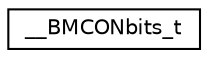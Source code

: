 digraph "Graphical Class Hierarchy"
{
  edge [fontname="Helvetica",fontsize="10",labelfontname="Helvetica",labelfontsize="10"];
  node [fontname="Helvetica",fontsize="10",shape=record];
  rankdir="LR";
  Node1 [label="__BMCONbits_t",height=0.2,width=0.4,color="black", fillcolor="white", style="filled",URL="$union_____b_m_c_o_nbits__t.html"];
}
